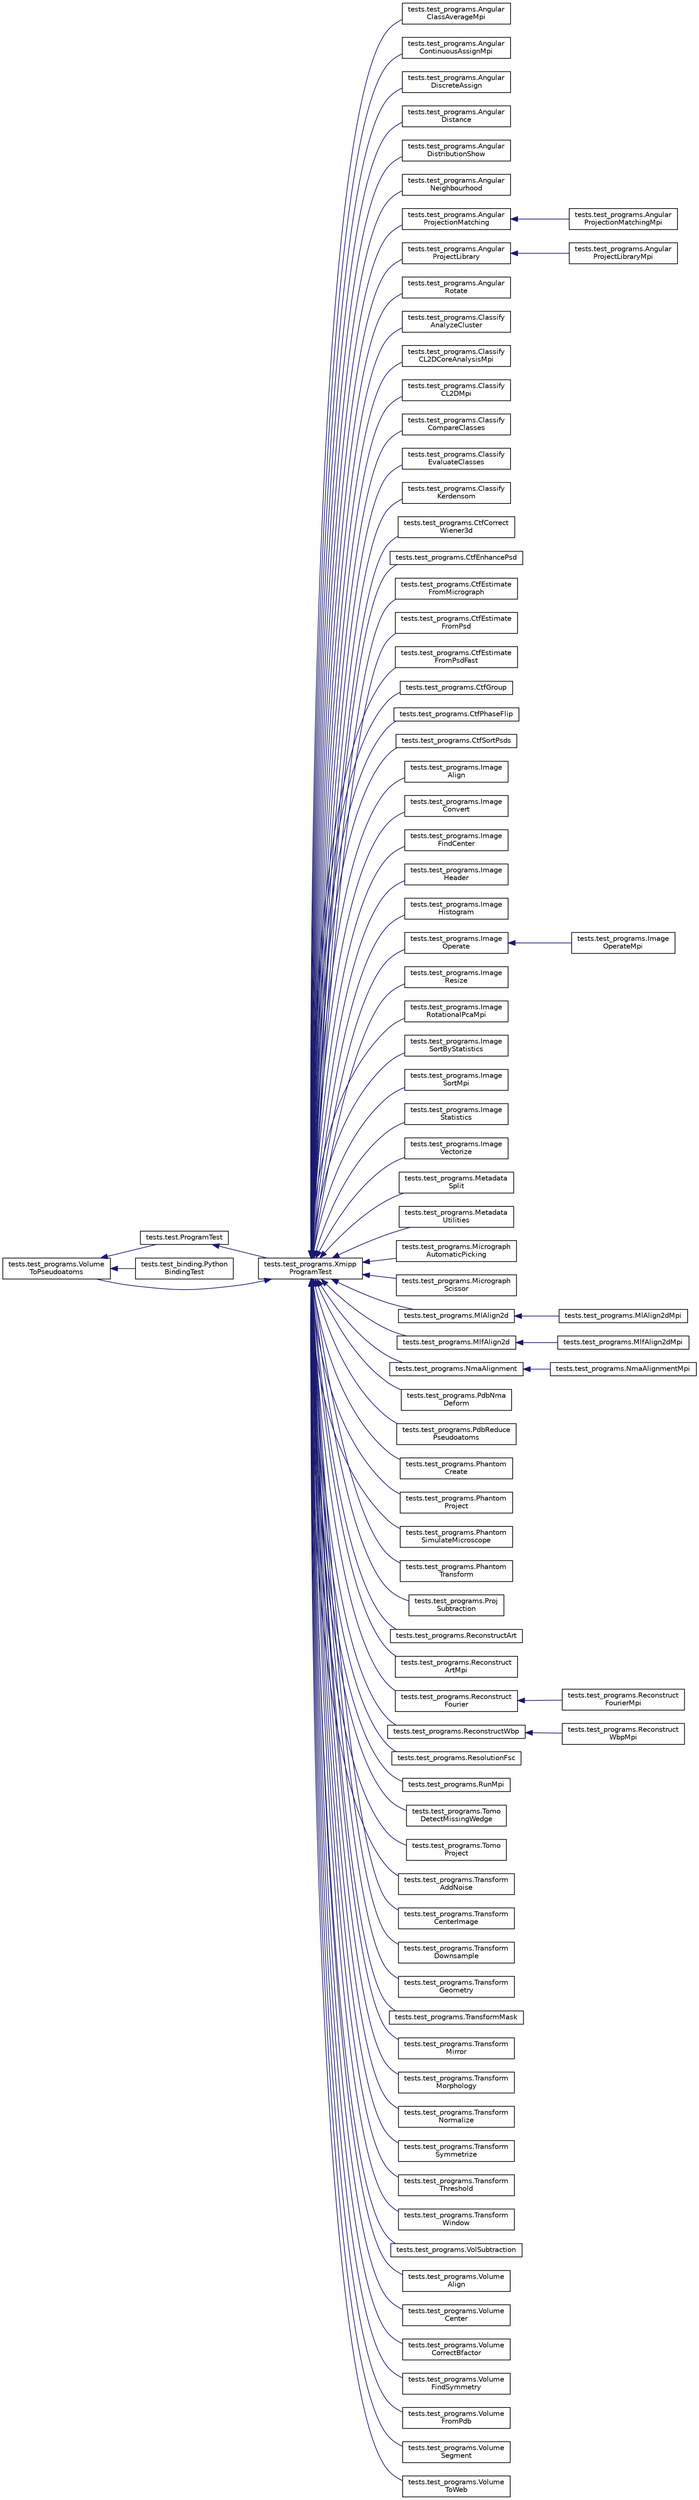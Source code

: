 digraph "Graphical Class Hierarchy"
{
  edge [fontname="Helvetica",fontsize="10",labelfontname="Helvetica",labelfontsize="10"];
  node [fontname="Helvetica",fontsize="10",shape=record];
  rankdir="LR";
  Node85 [label="TestCase",height=0.2,width=0.4,color="grey75", fillcolor="white", style="filled"];
  Node85 -> Node0 [dir="back",color="midnightblue",fontsize="10",style="solid",fontname="Helvetica"];
  Node0 [label="tests.test.ProgramTest",height=0.2,width=0.4,color="black", fillcolor="white", style="filled",URL="$classtests_1_1test_1_1ProgramTest.html"];
  Node0 -> Node1 [dir="back",color="midnightblue",fontsize="10",style="solid",fontname="Helvetica"];
  Node1 [label="tests.test_programs.Xmipp\lProgramTest",height=0.2,width=0.4,color="black", fillcolor="white", style="filled",URL="$classtests_1_1test__programs_1_1XmippProgramTest.html"];
  Node1 -> Node2 [dir="back",color="midnightblue",fontsize="10",style="solid",fontname="Helvetica"];
  Node2 [label="tests.test_programs.Angular\lClassAverageMpi",height=0.2,width=0.4,color="black", fillcolor="white", style="filled",URL="$classtests_1_1test__programs_1_1AngularClassAverageMpi.html"];
  Node1 -> Node3 [dir="back",color="midnightblue",fontsize="10",style="solid",fontname="Helvetica"];
  Node3 [label="tests.test_programs.Angular\lContinuousAssignMpi",height=0.2,width=0.4,color="black", fillcolor="white", style="filled",URL="$classtests_1_1test__programs_1_1AngularContinuousAssignMpi.html"];
  Node1 -> Node4 [dir="back",color="midnightblue",fontsize="10",style="solid",fontname="Helvetica"];
  Node4 [label="tests.test_programs.Angular\lDiscreteAssign",height=0.2,width=0.4,color="black", fillcolor="white", style="filled",URL="$classtests_1_1test__programs_1_1AngularDiscreteAssign.html"];
  Node1 -> Node5 [dir="back",color="midnightblue",fontsize="10",style="solid",fontname="Helvetica"];
  Node5 [label="tests.test_programs.Angular\lDistance",height=0.2,width=0.4,color="black", fillcolor="white", style="filled",URL="$classtests_1_1test__programs_1_1AngularDistance.html"];
  Node1 -> Node6 [dir="back",color="midnightblue",fontsize="10",style="solid",fontname="Helvetica"];
  Node6 [label="tests.test_programs.Angular\lDistributionShow",height=0.2,width=0.4,color="black", fillcolor="white", style="filled",URL="$classtests_1_1test__programs_1_1AngularDistributionShow.html"];
  Node1 -> Node7 [dir="back",color="midnightblue",fontsize="10",style="solid",fontname="Helvetica"];
  Node7 [label="tests.test_programs.Angular\lNeighbourhood",height=0.2,width=0.4,color="black", fillcolor="white", style="filled",URL="$classtests_1_1test__programs_1_1AngularNeighbourhood.html"];
  Node1 -> Node8 [dir="back",color="midnightblue",fontsize="10",style="solid",fontname="Helvetica"];
  Node8 [label="tests.test_programs.Angular\lProjectionMatching",height=0.2,width=0.4,color="black", fillcolor="white", style="filled",URL="$classtests_1_1test__programs_1_1AngularProjectionMatching.html"];
  Node8 -> Node9 [dir="back",color="midnightblue",fontsize="10",style="solid",fontname="Helvetica"];
  Node9 [label="tests.test_programs.Angular\lProjectionMatchingMpi",height=0.2,width=0.4,color="black", fillcolor="white", style="filled",URL="$classtests_1_1test__programs_1_1AngularProjectionMatchingMpi.html"];
  Node1 -> Node10 [dir="back",color="midnightblue",fontsize="10",style="solid",fontname="Helvetica"];
  Node10 [label="tests.test_programs.Angular\lProjectLibrary",height=0.2,width=0.4,color="black", fillcolor="white", style="filled",URL="$classtests_1_1test__programs_1_1AngularProjectLibrary.html"];
  Node10 -> Node11 [dir="back",color="midnightblue",fontsize="10",style="solid",fontname="Helvetica"];
  Node11 [label="tests.test_programs.Angular\lProjectLibraryMpi",height=0.2,width=0.4,color="black", fillcolor="white", style="filled",URL="$classtests_1_1test__programs_1_1AngularProjectLibraryMpi.html"];
  Node1 -> Node12 [dir="back",color="midnightblue",fontsize="10",style="solid",fontname="Helvetica"];
  Node12 [label="tests.test_programs.Angular\lRotate",height=0.2,width=0.4,color="black", fillcolor="white", style="filled",URL="$classtests_1_1test__programs_1_1AngularRotate.html"];
  Node1 -> Node13 [dir="back",color="midnightblue",fontsize="10",style="solid",fontname="Helvetica"];
  Node13 [label="tests.test_programs.Classify\lAnalyzeCluster",height=0.2,width=0.4,color="black", fillcolor="white", style="filled",URL="$classtests_1_1test__programs_1_1ClassifyAnalyzeCluster.html"];
  Node1 -> Node14 [dir="back",color="midnightblue",fontsize="10",style="solid",fontname="Helvetica"];
  Node14 [label="tests.test_programs.Classify\lCL2DCoreAnalysisMpi",height=0.2,width=0.4,color="black", fillcolor="white", style="filled",URL="$classtests_1_1test__programs_1_1ClassifyCL2DCoreAnalysisMpi.html"];
  Node1 -> Node15 [dir="back",color="midnightblue",fontsize="10",style="solid",fontname="Helvetica"];
  Node15 [label="tests.test_programs.Classify\lCL2DMpi",height=0.2,width=0.4,color="black", fillcolor="white", style="filled",URL="$classtests_1_1test__programs_1_1ClassifyCL2DMpi.html"];
  Node1 -> Node16 [dir="back",color="midnightblue",fontsize="10",style="solid",fontname="Helvetica"];
  Node16 [label="tests.test_programs.Classify\lCompareClasses",height=0.2,width=0.4,color="black", fillcolor="white", style="filled",URL="$classtests_1_1test__programs_1_1ClassifyCompareClasses.html"];
  Node1 -> Node17 [dir="back",color="midnightblue",fontsize="10",style="solid",fontname="Helvetica"];
  Node17 [label="tests.test_programs.Classify\lEvaluateClasses",height=0.2,width=0.4,color="black", fillcolor="white", style="filled",URL="$classtests_1_1test__programs_1_1ClassifyEvaluateClasses.html"];
  Node1 -> Node18 [dir="back",color="midnightblue",fontsize="10",style="solid",fontname="Helvetica"];
  Node18 [label="tests.test_programs.Classify\lKerdensom",height=0.2,width=0.4,color="black", fillcolor="white", style="filled",URL="$classtests_1_1test__programs_1_1ClassifyKerdensom.html"];
  Node1 -> Node19 [dir="back",color="midnightblue",fontsize="10",style="solid",fontname="Helvetica"];
  Node19 [label="tests.test_programs.CtfCorrect\lWiener3d",height=0.2,width=0.4,color="black", fillcolor="white", style="filled",URL="$classtests_1_1test__programs_1_1CtfCorrectWiener3d.html"];
  Node1 -> Node20 [dir="back",color="midnightblue",fontsize="10",style="solid",fontname="Helvetica"];
  Node20 [label="tests.test_programs.CtfEnhancePsd",height=0.2,width=0.4,color="black", fillcolor="white", style="filled",URL="$classtests_1_1test__programs_1_1CtfEnhancePsd.html"];
  Node1 -> Node21 [dir="back",color="midnightblue",fontsize="10",style="solid",fontname="Helvetica"];
  Node21 [label="tests.test_programs.CtfEstimate\lFromMicrograph",height=0.2,width=0.4,color="black", fillcolor="white", style="filled",URL="$classtests_1_1test__programs_1_1CtfEstimateFromMicrograph.html"];
  Node1 -> Node22 [dir="back",color="midnightblue",fontsize="10",style="solid",fontname="Helvetica"];
  Node22 [label="tests.test_programs.CtfEstimate\lFromPsd",height=0.2,width=0.4,color="black", fillcolor="white", style="filled",URL="$classtests_1_1test__programs_1_1CtfEstimateFromPsd.html"];
  Node1 -> Node23 [dir="back",color="midnightblue",fontsize="10",style="solid",fontname="Helvetica"];
  Node23 [label="tests.test_programs.CtfEstimate\lFromPsdFast",height=0.2,width=0.4,color="black", fillcolor="white", style="filled",URL="$classtests_1_1test__programs_1_1CtfEstimateFromPsdFast.html"];
  Node1 -> Node24 [dir="back",color="midnightblue",fontsize="10",style="solid",fontname="Helvetica"];
  Node24 [label="tests.test_programs.CtfGroup",height=0.2,width=0.4,color="black", fillcolor="white", style="filled",URL="$classtests_1_1test__programs_1_1CtfGroup.html"];
  Node1 -> Node25 [dir="back",color="midnightblue",fontsize="10",style="solid",fontname="Helvetica"];
  Node25 [label="tests.test_programs.CtfPhaseFlip",height=0.2,width=0.4,color="black", fillcolor="white", style="filled",URL="$classtests_1_1test__programs_1_1CtfPhaseFlip.html"];
  Node1 -> Node26 [dir="back",color="midnightblue",fontsize="10",style="solid",fontname="Helvetica"];
  Node26 [label="tests.test_programs.CtfSortPsds",height=0.2,width=0.4,color="black", fillcolor="white", style="filled",URL="$classtests_1_1test__programs_1_1CtfSortPsds.html"];
  Node1 -> Node27 [dir="back",color="midnightblue",fontsize="10",style="solid",fontname="Helvetica"];
  Node27 [label="tests.test_programs.Image\lAlign",height=0.2,width=0.4,color="black", fillcolor="white", style="filled",URL="$classtests_1_1test__programs_1_1ImageAlign.html"];
  Node1 -> Node28 [dir="back",color="midnightblue",fontsize="10",style="solid",fontname="Helvetica"];
  Node28 [label="tests.test_programs.Image\lConvert",height=0.2,width=0.4,color="black", fillcolor="white", style="filled",URL="$classtests_1_1test__programs_1_1ImageConvert.html"];
  Node1 -> Node29 [dir="back",color="midnightblue",fontsize="10",style="solid",fontname="Helvetica"];
  Node29 [label="tests.test_programs.Image\lFindCenter",height=0.2,width=0.4,color="black", fillcolor="white", style="filled",URL="$classtests_1_1test__programs_1_1ImageFindCenter.html"];
  Node1 -> Node30 [dir="back",color="midnightblue",fontsize="10",style="solid",fontname="Helvetica"];
  Node30 [label="tests.test_programs.Image\lHeader",height=0.2,width=0.4,color="black", fillcolor="white", style="filled",URL="$classtests_1_1test__programs_1_1ImageHeader.html"];
  Node1 -> Node31 [dir="back",color="midnightblue",fontsize="10",style="solid",fontname="Helvetica"];
  Node31 [label="tests.test_programs.Image\lHistogram",height=0.2,width=0.4,color="black", fillcolor="white", style="filled",URL="$classtests_1_1test__programs_1_1ImageHistogram.html"];
  Node1 -> Node32 [dir="back",color="midnightblue",fontsize="10",style="solid",fontname="Helvetica"];
  Node32 [label="tests.test_programs.Image\lOperate",height=0.2,width=0.4,color="black", fillcolor="white", style="filled",URL="$classtests_1_1test__programs_1_1ImageOperate.html"];
  Node32 -> Node33 [dir="back",color="midnightblue",fontsize="10",style="solid",fontname="Helvetica"];
  Node33 [label="tests.test_programs.Image\lOperateMpi",height=0.2,width=0.4,color="black", fillcolor="white", style="filled",URL="$classtests_1_1test__programs_1_1ImageOperateMpi.html"];
  Node1 -> Node34 [dir="back",color="midnightblue",fontsize="10",style="solid",fontname="Helvetica"];
  Node34 [label="tests.test_programs.Image\lResize",height=0.2,width=0.4,color="black", fillcolor="white", style="filled",URL="$classtests_1_1test__programs_1_1ImageResize.html"];
  Node1 -> Node35 [dir="back",color="midnightblue",fontsize="10",style="solid",fontname="Helvetica"];
  Node35 [label="tests.test_programs.Image\lRotationalPcaMpi",height=0.2,width=0.4,color="black", fillcolor="white", style="filled",URL="$classtests_1_1test__programs_1_1ImageRotationalPcaMpi.html"];
  Node1 -> Node36 [dir="back",color="midnightblue",fontsize="10",style="solid",fontname="Helvetica"];
  Node36 [label="tests.test_programs.Image\lSortByStatistics",height=0.2,width=0.4,color="black", fillcolor="white", style="filled",URL="$classtests_1_1test__programs_1_1ImageSortByStatistics.html"];
  Node1 -> Node37 [dir="back",color="midnightblue",fontsize="10",style="solid",fontname="Helvetica"];
  Node37 [label="tests.test_programs.Image\lSortMpi",height=0.2,width=0.4,color="black", fillcolor="white", style="filled",URL="$classtests_1_1test__programs_1_1ImageSortMpi.html"];
  Node1 -> Node38 [dir="back",color="midnightblue",fontsize="10",style="solid",fontname="Helvetica"];
  Node38 [label="tests.test_programs.Image\lStatistics",height=0.2,width=0.4,color="black", fillcolor="white", style="filled",URL="$classtests_1_1test__programs_1_1ImageStatistics.html"];
  Node1 -> Node39 [dir="back",color="midnightblue",fontsize="10",style="solid",fontname="Helvetica"];
  Node39 [label="tests.test_programs.Image\lVectorize",height=0.2,width=0.4,color="black", fillcolor="white", style="filled",URL="$classtests_1_1test__programs_1_1ImageVectorize.html"];
  Node1 -> Node40 [dir="back",color="midnightblue",fontsize="10",style="solid",fontname="Helvetica"];
  Node40 [label="tests.test_programs.Metadata\lSplit",height=0.2,width=0.4,color="black", fillcolor="white", style="filled",URL="$classtests_1_1test__programs_1_1MetadataSplit.html"];
  Node1 -> Node41 [dir="back",color="midnightblue",fontsize="10",style="solid",fontname="Helvetica"];
  Node41 [label="tests.test_programs.Metadata\lUtilities",height=0.2,width=0.4,color="black", fillcolor="white", style="filled",URL="$classtests_1_1test__programs_1_1MetadataUtilities.html"];
  Node1 -> Node42 [dir="back",color="midnightblue",fontsize="10",style="solid",fontname="Helvetica"];
  Node42 [label="tests.test_programs.Micrograph\lAutomaticPicking",height=0.2,width=0.4,color="black", fillcolor="white", style="filled",URL="$classtests_1_1test__programs_1_1MicrographAutomaticPicking.html"];
  Node1 -> Node43 [dir="back",color="midnightblue",fontsize="10",style="solid",fontname="Helvetica"];
  Node43 [label="tests.test_programs.Micrograph\lScissor",height=0.2,width=0.4,color="black", fillcolor="white", style="filled",URL="$classtests_1_1test__programs_1_1MicrographScissor.html"];
  Node1 -> Node44 [dir="back",color="midnightblue",fontsize="10",style="solid",fontname="Helvetica"];
  Node44 [label="tests.test_programs.MlAlign2d",height=0.2,width=0.4,color="black", fillcolor="white", style="filled",URL="$classtests_1_1test__programs_1_1MlAlign2d.html"];
  Node44 -> Node45 [dir="back",color="midnightblue",fontsize="10",style="solid",fontname="Helvetica"];
  Node45 [label="tests.test_programs.MlAlign2dMpi",height=0.2,width=0.4,color="black", fillcolor="white", style="filled",URL="$classtests_1_1test__programs_1_1MlAlign2dMpi.html"];
  Node1 -> Node46 [dir="back",color="midnightblue",fontsize="10",style="solid",fontname="Helvetica"];
  Node46 [label="tests.test_programs.MlfAlign2d",height=0.2,width=0.4,color="black", fillcolor="white", style="filled",URL="$classtests_1_1test__programs_1_1MlfAlign2d.html"];
  Node46 -> Node47 [dir="back",color="midnightblue",fontsize="10",style="solid",fontname="Helvetica"];
  Node47 [label="tests.test_programs.MlfAlign2dMpi",height=0.2,width=0.4,color="black", fillcolor="white", style="filled",URL="$classtests_1_1test__programs_1_1MlfAlign2dMpi.html"];
  Node1 -> Node48 [dir="back",color="midnightblue",fontsize="10",style="solid",fontname="Helvetica"];
  Node48 [label="tests.test_programs.NmaAlignment",height=0.2,width=0.4,color="black", fillcolor="white", style="filled",URL="$classtests_1_1test__programs_1_1NmaAlignment.html"];
  Node48 -> Node49 [dir="back",color="midnightblue",fontsize="10",style="solid",fontname="Helvetica"];
  Node49 [label="tests.test_programs.NmaAlignmentMpi",height=0.2,width=0.4,color="black", fillcolor="white", style="filled",URL="$classtests_1_1test__programs_1_1NmaAlignmentMpi.html"];
  Node1 -> Node50 [dir="back",color="midnightblue",fontsize="10",style="solid",fontname="Helvetica"];
  Node50 [label="tests.test_programs.PdbNma\lDeform",height=0.2,width=0.4,color="black", fillcolor="white", style="filled",URL="$classtests_1_1test__programs_1_1PdbNmaDeform.html"];
  Node1 -> Node51 [dir="back",color="midnightblue",fontsize="10",style="solid",fontname="Helvetica"];
  Node51 [label="tests.test_programs.PdbReduce\lPseudoatoms",height=0.2,width=0.4,color="black", fillcolor="white", style="filled",URL="$classtests_1_1test__programs_1_1PdbReducePseudoatoms.html"];
  Node1 -> Node52 [dir="back",color="midnightblue",fontsize="10",style="solid",fontname="Helvetica"];
  Node52 [label="tests.test_programs.Phantom\lCreate",height=0.2,width=0.4,color="black", fillcolor="white", style="filled",URL="$classtests_1_1test__programs_1_1PhantomCreate.html"];
  Node1 -> Node53 [dir="back",color="midnightblue",fontsize="10",style="solid",fontname="Helvetica"];
  Node53 [label="tests.test_programs.Phantom\lProject",height=0.2,width=0.4,color="black", fillcolor="white", style="filled",URL="$classtests_1_1test__programs_1_1PhantomProject.html"];
  Node1 -> Node54 [dir="back",color="midnightblue",fontsize="10",style="solid",fontname="Helvetica"];
  Node54 [label="tests.test_programs.Phantom\lSimulateMicroscope",height=0.2,width=0.4,color="black", fillcolor="white", style="filled",URL="$classtests_1_1test__programs_1_1PhantomSimulateMicroscope.html"];
  Node1 -> Node55 [dir="back",color="midnightblue",fontsize="10",style="solid",fontname="Helvetica"];
  Node55 [label="tests.test_programs.Phantom\lTransform",height=0.2,width=0.4,color="black", fillcolor="white", style="filled",URL="$classtests_1_1test__programs_1_1PhantomTransform.html"];
  Node1 -> Node56 [dir="back",color="midnightblue",fontsize="10",style="solid",fontname="Helvetica"];
  Node56 [label="tests.test_programs.Proj\lSubtraction",height=0.2,width=0.4,color="black", fillcolor="white", style="filled",URL="$classtests_1_1test__programs_1_1ProjSubtraction.html"];
  Node1 -> Node57 [dir="back",color="midnightblue",fontsize="10",style="solid",fontname="Helvetica"];
  Node57 [label="tests.test_programs.ReconstructArt",height=0.2,width=0.4,color="black", fillcolor="white", style="filled",URL="$classtests_1_1test__programs_1_1ReconstructArt.html"];
  Node1 -> Node58 [dir="back",color="midnightblue",fontsize="10",style="solid",fontname="Helvetica"];
  Node58 [label="tests.test_programs.Reconstruct\lArtMpi",height=0.2,width=0.4,color="black", fillcolor="white", style="filled",URL="$classtests_1_1test__programs_1_1ReconstructArtMpi.html"];
  Node1 -> Node59 [dir="back",color="midnightblue",fontsize="10",style="solid",fontname="Helvetica"];
  Node59 [label="tests.test_programs.Reconstruct\lFourier",height=0.2,width=0.4,color="black", fillcolor="white", style="filled",URL="$classtests_1_1test__programs_1_1ReconstructFourier.html"];
  Node59 -> Node60 [dir="back",color="midnightblue",fontsize="10",style="solid",fontname="Helvetica"];
  Node60 [label="tests.test_programs.Reconstruct\lFourierMpi",height=0.2,width=0.4,color="black", fillcolor="white", style="filled",URL="$classtests_1_1test__programs_1_1ReconstructFourierMpi.html"];
  Node1 -> Node61 [dir="back",color="midnightblue",fontsize="10",style="solid",fontname="Helvetica"];
  Node61 [label="tests.test_programs.ReconstructWbp",height=0.2,width=0.4,color="black", fillcolor="white", style="filled",URL="$classtests_1_1test__programs_1_1ReconstructWbp.html"];
  Node61 -> Node62 [dir="back",color="midnightblue",fontsize="10",style="solid",fontname="Helvetica"];
  Node62 [label="tests.test_programs.Reconstruct\lWbpMpi",height=0.2,width=0.4,color="black", fillcolor="white", style="filled",URL="$classtests_1_1test__programs_1_1ReconstructWbpMpi.html"];
  Node1 -> Node63 [dir="back",color="midnightblue",fontsize="10",style="solid",fontname="Helvetica"];
  Node63 [label="tests.test_programs.ResolutionFsc",height=0.2,width=0.4,color="black", fillcolor="white", style="filled",URL="$classtests_1_1test__programs_1_1ResolutionFsc.html"];
  Node1 -> Node64 [dir="back",color="midnightblue",fontsize="10",style="solid",fontname="Helvetica"];
  Node64 [label="tests.test_programs.RunMpi",height=0.2,width=0.4,color="black", fillcolor="white", style="filled",URL="$classtests_1_1test__programs_1_1RunMpi.html"];
  Node1 -> Node65 [dir="back",color="midnightblue",fontsize="10",style="solid",fontname="Helvetica"];
  Node65 [label="tests.test_programs.Tomo\lDetectMissingWedge",height=0.2,width=0.4,color="black", fillcolor="white", style="filled",URL="$classtests_1_1test__programs_1_1TomoDetectMissingWedge.html"];
  Node1 -> Node66 [dir="back",color="midnightblue",fontsize="10",style="solid",fontname="Helvetica"];
  Node66 [label="tests.test_programs.Tomo\lProject",height=0.2,width=0.4,color="black", fillcolor="white", style="filled",URL="$classtests_1_1test__programs_1_1TomoProject.html"];
  Node1 -> Node67 [dir="back",color="midnightblue",fontsize="10",style="solid",fontname="Helvetica"];
  Node67 [label="tests.test_programs.Transform\lAddNoise",height=0.2,width=0.4,color="black", fillcolor="white", style="filled",URL="$classtests_1_1test__programs_1_1TransformAddNoise.html"];
  Node1 -> Node68 [dir="back",color="midnightblue",fontsize="10",style="solid",fontname="Helvetica"];
  Node68 [label="tests.test_programs.Transform\lCenterImage",height=0.2,width=0.4,color="black", fillcolor="white", style="filled",URL="$classtests_1_1test__programs_1_1TransformCenterImage.html"];
  Node1 -> Node69 [dir="back",color="midnightblue",fontsize="10",style="solid",fontname="Helvetica"];
  Node69 [label="tests.test_programs.Transform\lDownsample",height=0.2,width=0.4,color="black", fillcolor="white", style="filled",URL="$classtests_1_1test__programs_1_1TransformDownsample.html"];
  Node1 -> Node70 [dir="back",color="midnightblue",fontsize="10",style="solid",fontname="Helvetica"];
  Node70 [label="tests.test_programs.Transform\lGeometry",height=0.2,width=0.4,color="black", fillcolor="white", style="filled",URL="$classtests_1_1test__programs_1_1TransformGeometry.html"];
  Node1 -> Node71 [dir="back",color="midnightblue",fontsize="10",style="solid",fontname="Helvetica"];
  Node71 [label="tests.test_programs.TransformMask",height=0.2,width=0.4,color="black", fillcolor="white", style="filled",URL="$classtests_1_1test__programs_1_1TransformMask.html"];
  Node1 -> Node72 [dir="back",color="midnightblue",fontsize="10",style="solid",fontname="Helvetica"];
  Node72 [label="tests.test_programs.Transform\lMirror",height=0.2,width=0.4,color="black", fillcolor="white", style="filled",URL="$classtests_1_1test__programs_1_1TransformMirror.html"];
  Node1 -> Node73 [dir="back",color="midnightblue",fontsize="10",style="solid",fontname="Helvetica"];
  Node73 [label="tests.test_programs.Transform\lMorphology",height=0.2,width=0.4,color="black", fillcolor="white", style="filled",URL="$classtests_1_1test__programs_1_1TransformMorphology.html"];
  Node1 -> Node74 [dir="back",color="midnightblue",fontsize="10",style="solid",fontname="Helvetica"];
  Node74 [label="tests.test_programs.Transform\lNormalize",height=0.2,width=0.4,color="black", fillcolor="white", style="filled",URL="$classtests_1_1test__programs_1_1TransformNormalize.html"];
  Node1 -> Node75 [dir="back",color="midnightblue",fontsize="10",style="solid",fontname="Helvetica"];
  Node75 [label="tests.test_programs.Transform\lSymmetrize",height=0.2,width=0.4,color="black", fillcolor="white", style="filled",URL="$classtests_1_1test__programs_1_1TransformSymmetrize.html"];
  Node1 -> Node76 [dir="back",color="midnightblue",fontsize="10",style="solid",fontname="Helvetica"];
  Node76 [label="tests.test_programs.Transform\lThreshold",height=0.2,width=0.4,color="black", fillcolor="white", style="filled",URL="$classtests_1_1test__programs_1_1TransformThreshold.html"];
  Node1 -> Node77 [dir="back",color="midnightblue",fontsize="10",style="solid",fontname="Helvetica"];
  Node77 [label="tests.test_programs.Transform\lWindow",height=0.2,width=0.4,color="black", fillcolor="white", style="filled",URL="$classtests_1_1test__programs_1_1TransformWindow.html"];
  Node1 -> Node78 [dir="back",color="midnightblue",fontsize="10",style="solid",fontname="Helvetica"];
  Node78 [label="tests.test_programs.VolSubtraction",height=0.2,width=0.4,color="black", fillcolor="white", style="filled",URL="$classtests_1_1test__programs_1_1VolSubtraction.html"];
  Node1 -> Node79 [dir="back",color="midnightblue",fontsize="10",style="solid",fontname="Helvetica"];
  Node79 [label="tests.test_programs.Volume\lAlign",height=0.2,width=0.4,color="black", fillcolor="white", style="filled",URL="$classtests_1_1test__programs_1_1VolumeAlign.html"];
  Node1 -> Node80 [dir="back",color="midnightblue",fontsize="10",style="solid",fontname="Helvetica"];
  Node80 [label="tests.test_programs.Volume\lCenter",height=0.2,width=0.4,color="black", fillcolor="white", style="filled",URL="$classtests_1_1test__programs_1_1VolumeCenter.html"];
  Node1 -> Node81 [dir="back",color="midnightblue",fontsize="10",style="solid",fontname="Helvetica"];
  Node81 [label="tests.test_programs.Volume\lCorrectBfactor",height=0.2,width=0.4,color="black", fillcolor="white", style="filled",URL="$classtests_1_1test__programs_1_1VolumeCorrectBfactor.html"];
  Node1 -> Node82 [dir="back",color="midnightblue",fontsize="10",style="solid",fontname="Helvetica"];
  Node82 [label="tests.test_programs.Volume\lFindSymmetry",height=0.2,width=0.4,color="black", fillcolor="white", style="filled",URL="$classtests_1_1test__programs_1_1VolumeFindSymmetry.html"];
  Node1 -> Node83 [dir="back",color="midnightblue",fontsize="10",style="solid",fontname="Helvetica"];
  Node83 [label="tests.test_programs.Volume\lFromPdb",height=0.2,width=0.4,color="black", fillcolor="white", style="filled",URL="$classtests_1_1test__programs_1_1VolumeFromPdb.html"];
  Node1 -> Node84 [dir="back",color="midnightblue",fontsize="10",style="solid",fontname="Helvetica"];
  Node84 [label="tests.test_programs.Volume\lSegment",height=0.2,width=0.4,color="black", fillcolor="white", style="filled",URL="$classtests_1_1test__programs_1_1VolumeSegment.html"];
  Node1 -> Node85 [dir="back",color="midnightblue",fontsize="10",style="solid",fontname="Helvetica"];
  Node85 [label="tests.test_programs.Volume\lToPseudoatoms",height=0.2,width=0.4,color="black", fillcolor="white", style="filled",URL="$classtests_1_1test__programs_1_1VolumeToPseudoatoms.html"];
  Node1 -> Node86 [dir="back",color="midnightblue",fontsize="10",style="solid",fontname="Helvetica"];
  Node86 [label="tests.test_programs.Volume\lToWeb",height=0.2,width=0.4,color="black", fillcolor="white", style="filled",URL="$classtests_1_1test__programs_1_1VolumeToWeb.html"];
  Node85 -> Node173 [dir="back",color="midnightblue",fontsize="10",style="solid",fontname="Helvetica"];
  Node173 [label="tests.test_binding.Python\lBindingTest",height=0.2,width=0.4,color="black", fillcolor="white", style="filled",URL="$classtests_1_1test__binding_1_1PythonBindingTest.html"];
}
